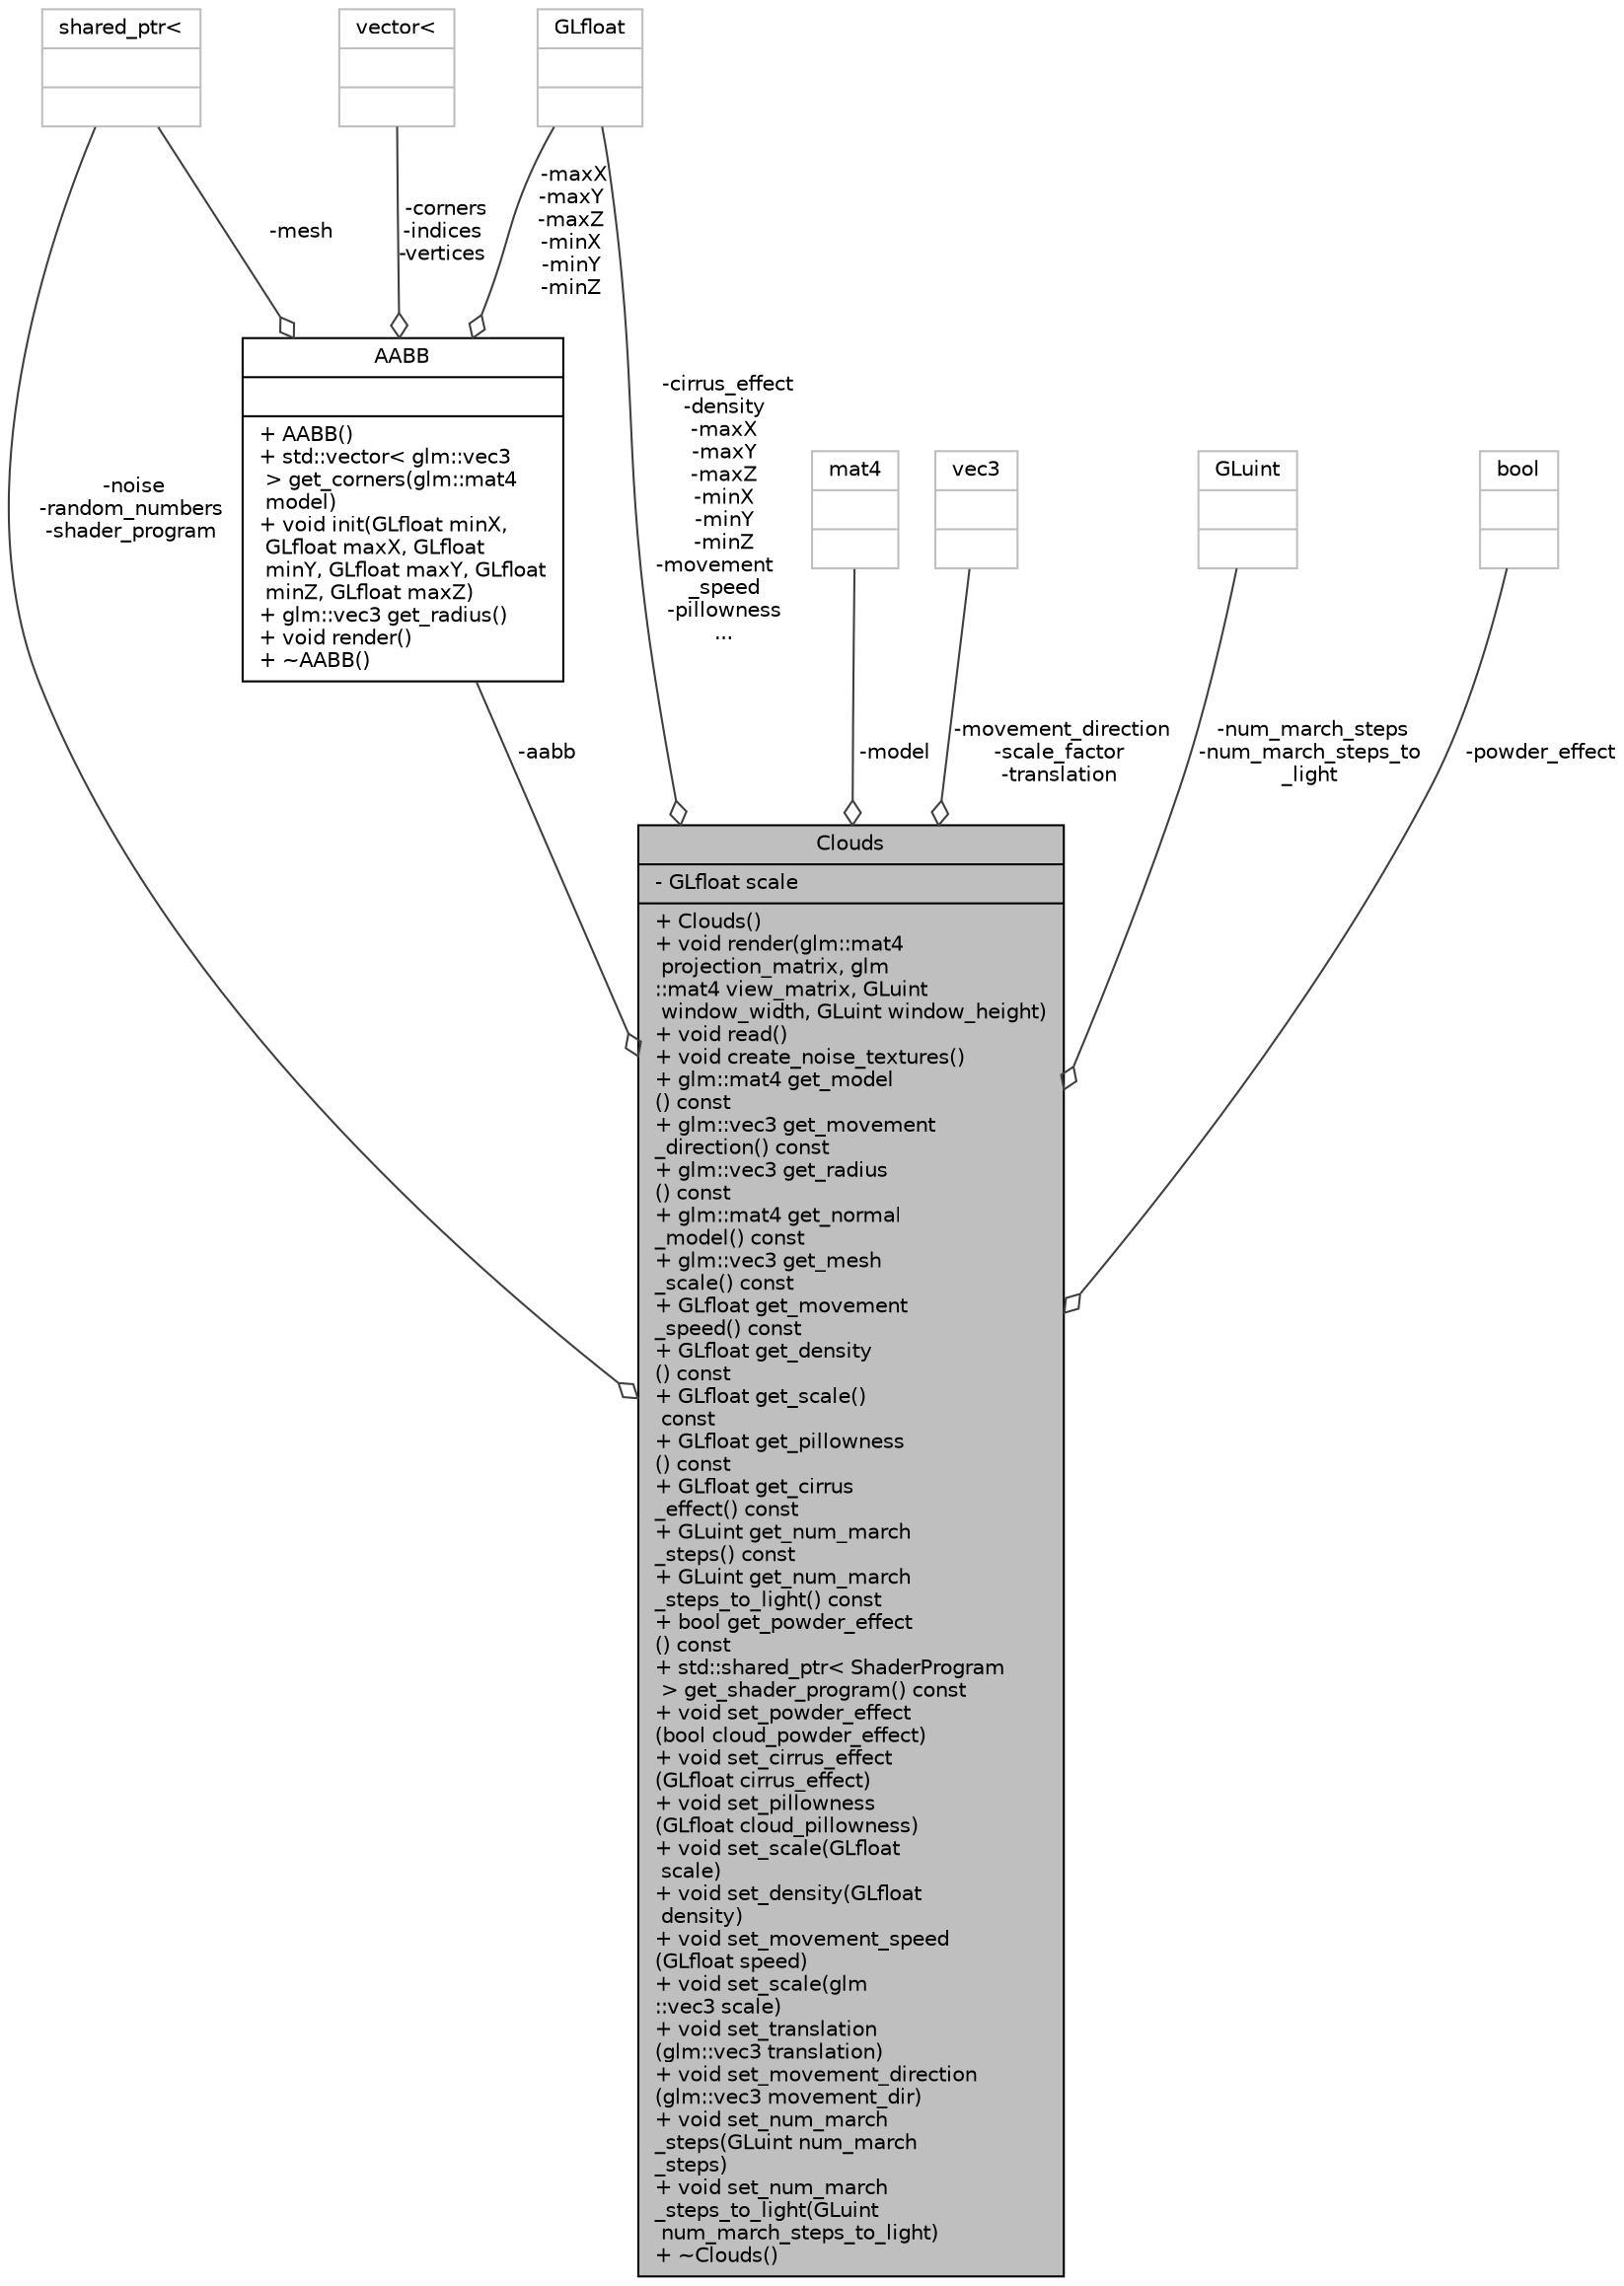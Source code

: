 digraph "Clouds"
{
 // INTERACTIVE_SVG=YES
 // LATEX_PDF_SIZE
  bgcolor="transparent";
  edge [fontname="Helvetica",fontsize="10",labelfontname="Helvetica",labelfontsize="10"];
  node [fontname="Helvetica",fontsize="10",shape=record];
  Node1 [label="{Clouds\n|- GLfloat scale\l|+  Clouds()\l+ void render(glm::mat4\l projection_matrix, glm\l::mat4 view_matrix, GLuint\l window_width, GLuint window_height)\l+ void read()\l+ void create_noise_textures()\l+ glm::mat4 get_model\l() const\l+ glm::vec3 get_movement\l_direction() const\l+ glm::vec3 get_radius\l() const\l+ glm::mat4 get_normal\l_model() const\l+ glm::vec3 get_mesh\l_scale() const\l+ GLfloat get_movement\l_speed() const\l+ GLfloat get_density\l() const\l+ GLfloat get_scale()\l const\l+ GLfloat get_pillowness\l() const\l+ GLfloat get_cirrus\l_effect() const\l+ GLuint get_num_march\l_steps() const\l+ GLuint get_num_march\l_steps_to_light() const\l+ bool get_powder_effect\l() const\l+ std::shared_ptr\< ShaderProgram\l \> get_shader_program() const\l+ void set_powder_effect\l(bool cloud_powder_effect)\l+ void set_cirrus_effect\l(GLfloat cirrus_effect)\l+ void set_pillowness\l(GLfloat cloud_pillowness)\l+ void set_scale(GLfloat\l scale)\l+ void set_density(GLfloat\l density)\l+ void set_movement_speed\l(GLfloat speed)\l+ void set_scale(glm\l::vec3 scale)\l+ void set_translation\l(glm::vec3 translation)\l+ void set_movement_direction\l(glm::vec3 movement_dir)\l+ void set_num_march\l_steps(GLuint num_march\l_steps)\l+ void set_num_march\l_steps_to_light(GLuint\l num_march_steps_to_light)\l+  ~Clouds()\l}",height=0.2,width=0.4,color="black", fillcolor="grey75", style="filled", fontcolor="black",tooltip=" "];
  Node2 -> Node1 [color="grey25",fontsize="10",style="solid",label=" -noise\n-random_numbers\n-shader_program" ,arrowhead="odiamond",fontname="Helvetica"];
  Node2 [label="{shared_ptr\<\n||}",height=0.2,width=0.4,color="grey75",tooltip=" "];
  Node3 -> Node1 [color="grey25",fontsize="10",style="solid",label=" -model" ,arrowhead="odiamond",fontname="Helvetica"];
  Node3 [label="{mat4\n||}",height=0.2,width=0.4,color="grey75",tooltip=" "];
  Node4 -> Node1 [color="grey25",fontsize="10",style="solid",label=" -aabb" ,arrowhead="odiamond",fontname="Helvetica"];
  Node4 [label="{AABB\n||+  AABB()\l+ std::vector\< glm::vec3\l \> get_corners(glm::mat4\l model)\l+ void init(GLfloat minX,\l GLfloat maxX, GLfloat\l minY, GLfloat maxY, GLfloat\l minZ, GLfloat maxZ)\l+ glm::vec3 get_radius()\l+ void render()\l+  ~AABB()\l}",height=0.2,width=0.4,color="black",URL="$dc/d47/class_a_a_b_b.html",tooltip=" "];
  Node5 -> Node4 [color="grey25",fontsize="10",style="solid",label=" -corners\n-indices\n-vertices" ,arrowhead="odiamond",fontname="Helvetica"];
  Node5 [label="{vector\<\n||}",height=0.2,width=0.4,color="grey75",tooltip=" "];
  Node2 -> Node4 [color="grey25",fontsize="10",style="solid",label=" -mesh" ,arrowhead="odiamond",fontname="Helvetica"];
  Node6 -> Node4 [color="grey25",fontsize="10",style="solid",label=" -maxX\n-maxY\n-maxZ\n-minX\n-minY\n-minZ" ,arrowhead="odiamond",fontname="Helvetica"];
  Node6 [label="{GLfloat\n||}",height=0.2,width=0.4,color="grey75",tooltip=" "];
  Node6 -> Node1 [color="grey25",fontsize="10",style="solid",label=" -cirrus_effect\n-density\n-maxX\n-maxY\n-maxZ\n-minX\n-minY\n-minZ\n-movement\l_speed\n-pillowness\n..." ,arrowhead="odiamond",fontname="Helvetica"];
  Node7 -> Node1 [color="grey25",fontsize="10",style="solid",label=" -movement_direction\n-scale_factor\n-translation" ,arrowhead="odiamond",fontname="Helvetica"];
  Node7 [label="{vec3\n||}",height=0.2,width=0.4,color="grey75",tooltip=" "];
  Node8 -> Node1 [color="grey25",fontsize="10",style="solid",label=" -num_march_steps\n-num_march_steps_to\l_light" ,arrowhead="odiamond",fontname="Helvetica"];
  Node8 [label="{GLuint\n||}",height=0.2,width=0.4,color="grey75",tooltip=" "];
  Node9 -> Node1 [color="grey25",fontsize="10",style="solid",label=" -powder_effect" ,arrowhead="odiamond",fontname="Helvetica"];
  Node9 [label="{bool\n||}",height=0.2,width=0.4,color="grey75",tooltip=" "];
}
